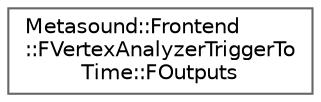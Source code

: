 digraph "Graphical Class Hierarchy"
{
 // INTERACTIVE_SVG=YES
 // LATEX_PDF_SIZE
  bgcolor="transparent";
  edge [fontname=Helvetica,fontsize=10,labelfontname=Helvetica,labelfontsize=10];
  node [fontname=Helvetica,fontsize=10,shape=box,height=0.2,width=0.4];
  rankdir="LR";
  Node0 [id="Node000000",label="Metasound::Frontend\l::FVertexAnalyzerTriggerTo\lTime::FOutputs",height=0.2,width=0.4,color="grey40", fillcolor="white", style="filled",URL="$d1/db4/structMetasound_1_1Frontend_1_1FVertexAnalyzerTriggerToTime_1_1FOutputs.html",tooltip=" "];
}
